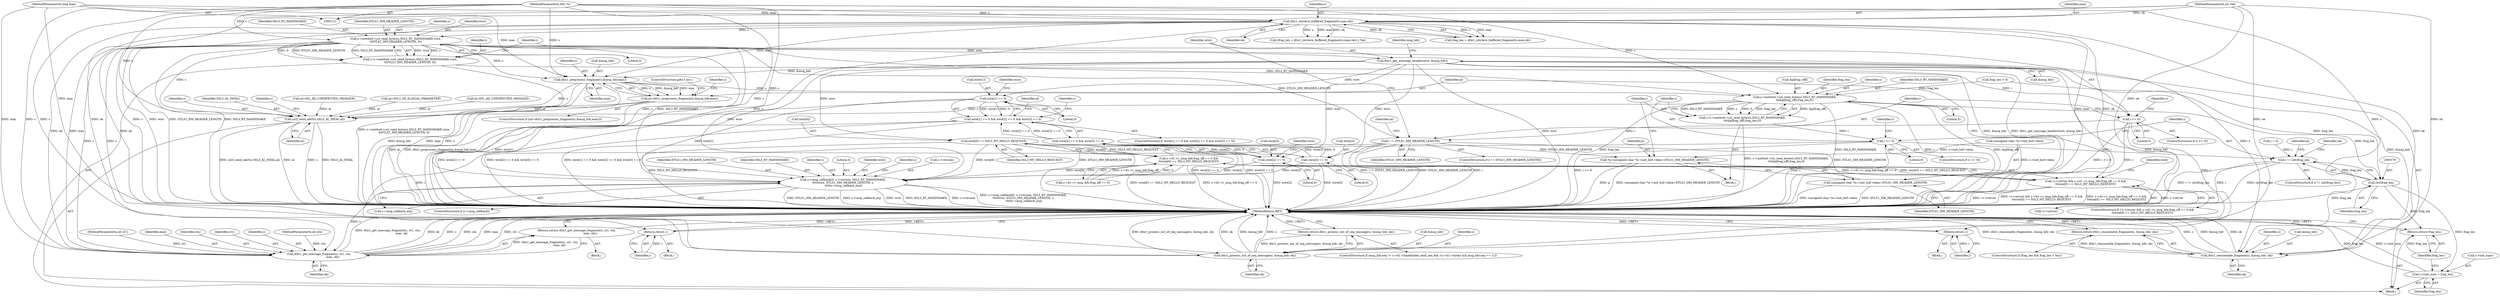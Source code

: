 digraph "0_openssl_d3152655d5319ce883c8e3ac4b99f8de4c59d846@API" {
"1000141" [label="(Call,s->method->ssl_read_bytes(s,SSL3_RT_HANDSHAKE,wire,\n\t\tDTLS1_HM_HEADER_LENGTH, 0))"];
"1000130" [label="(Call,dtls1_retrieve_buffered_fragment(s,max,ok))"];
"1000113" [label="(MethodParameterIn,SSL *s)"];
"1000116" [label="(MethodParameterIn,long max)"];
"1000117" [label="(MethodParameterIn,int *ok)"];
"1000139" [label="(Call,i=s->method->ssl_read_bytes(s,SSL3_RT_HANDSHAKE,wire,\n\t\tDTLS1_HM_HEADER_LENGTH, 0))"];
"1000148" [label="(Call,i <= 0)"];
"1000161" [label="(Return,return i;)"];
"1000164" [label="(Call,i != DTLS1_HM_HEADER_LENGTH)"];
"1000280" [label="(Call,s->msg_callback(0, s->version, SSL3_RT_HANDSHAKE, \n\t\t\t\t\twire, DTLS1_HM_HEADER_LENGTH, s, \n\t\t\t\t\ts->msg_callback_arg))"];
"1000298" [label="(Call,dtls1_get_message_fragment(s, st1, stn,\n                               max, ok))"];
"1000297" [label="(Return,return dtls1_get_message_fragment(s, st1, stn,\n                               max, ok);)"];
"1000333" [label="(Call,*p=(unsigned char *)s->init_buf->data+DTLS1_HM_HEADER_LENGTH)"];
"1000335" [label="(Call,(unsigned char *)s->init_buf->data+DTLS1_HM_HEADER_LENGTH)"];
"1000175" [label="(Call,dtls1_get_message_header(wire, &msg_hdr))"];
"1000203" [label="(Call,dtls1_process_out_of_seq_message(s, &msg_hdr, ok))"];
"1000202" [label="(Return,return dtls1_process_out_of_seq_message(s, &msg_hdr, ok);)"];
"1000230" [label="(Call,dtls1_reassemble_fragment(s, &msg_hdr, ok))"];
"1000229" [label="(Return,return dtls1_reassemble_fragment(s, &msg_hdr, ok);)"];
"1000251" [label="(Call,wire[0] == SSL3_MT_HELLO_REQUEST)"];
"1000241" [label="(Call,s->d1->r_msg_hdr.frag_off == 0 &&\n\t\twire[0] == SSL3_MT_HELLO_REQUEST)"];
"1000236" [label="(Call,!s->server && s->d1->r_msg_hdr.frag_off == 0 &&\n\t\twire[0] == SSL3_MT_HELLO_REQUEST)"];
"1000259" [label="(Call,wire[1] == 0)"];
"1000258" [label="(Call,wire[1] == 0 && wire[2] == 0 && wire[3] == 0)"];
"1000265" [label="(Call,wire[2] == 0)"];
"1000264" [label="(Call,wire[2] == 0 && wire[3] == 0)"];
"1000270" [label="(Call,wire[3] == 0)"];
"1000316" [label="(Call,dtls1_preprocess_fragment(s,&msg_hdr,max))"];
"1000314" [label="(Call,al=dtls1_preprocess_fragment(s,&msg_hdr,max))"];
"1000401" [label="(Call,ssl3_send_alert(s,SSL3_AL_FATAL,al))"];
"1000346" [label="(Call,s->method->ssl_read_bytes(s,SSL3_RT_HANDSHAKE,\n\t\t\t&p[frag_off],frag_len,0))"];
"1000344" [label="(Call,i=s->method->ssl_read_bytes(s,SSL3_RT_HANDSHAKE,\n\t\t\t&p[frag_off],frag_len,0))"];
"1000356" [label="(Call,i <= 0)"];
"1000369" [label="(Return,return i;)"];
"1000376" [label="(Call,i != (int)frag_len)"];
"1000378" [label="(Call,(int)frag_len)"];
"1000393" [label="(Call,s->init_num = frag_len)"];
"1000398" [label="(Return,return frag_len;)"];
"1000177" [label="(Call,&msg_hdr)"];
"1000241" [label="(Call,s->d1->r_msg_hdr.frag_off == 0 &&\n\t\twire[0] == SSL3_MT_HELLO_REQUEST)"];
"1000231" [label="(Identifier,s)"];
"1000269" [label="(Literal,0)"];
"1000229" [label="(Return,return dtls1_reassemble_fragment(s, &msg_hdr, ok);)"];
"1000355" [label="(ControlStructure,if (i <= 0))"];
"1000383" [label="(Identifier,al)"];
"1000114" [label="(MethodParameterIn,int st1)"];
"1000321" [label="(ControlStructure,goto f_err;)"];
"1000347" [label="(Identifier,s)"];
"1000314" [label="(Call,al=dtls1_preprocess_fragment(s,&msg_hdr,max))"];
"1000118" [label="(Block,)"];
"1000266" [label="(Call,wire[2])"];
"1000147" [label="(ControlStructure,if (i <= 0))"];
"1000207" [label="(Identifier,ok)"];
"1000133" [label="(Identifier,ok)"];
"1000344" [label="(Call,i=s->method->ssl_read_bytes(s,SSL3_RT_HANDSHAKE,\n\t\t\t&p[frag_off],frag_len,0))"];
"1000404" [label="(Identifier,al)"];
"1000348" [label="(Identifier,SSL3_RT_HANDSHAKE)"];
"1000331" [label="(Block,)"];
"1000278" [label="(Identifier,s)"];
"1000289" [label="(Call,s->msg_callback_arg)"];
"1000149" [label="(Identifier,i)"];
"1000370" [label="(Identifier,i)"];
"1000161" [label="(Return,return i;)"];
"1000132" [label="(Identifier,max)"];
"1000259" [label="(Call,wire[1] == 0)"];
"1000127" [label="(Call,(frag_len = dtls1_retrieve_buffered_fragment(s,max,ok)) || *ok)"];
"1000234" [label="(Identifier,ok)"];
"1000317" [label="(Identifier,s)"];
"1000356" [label="(Call,i <= 0)"];
"1000333" [label="(Call,*p=(unsigned char *)s->init_buf->data+DTLS1_HM_HEADER_LENGTH)"];
"1000257" [label="(ControlStructure,if (wire[1] == 0 && wire[2] == 0 && wire[3] == 0))"];
"1000271" [label="(Call,wire[3])"];
"1000316" [label="(Call,dtls1_preprocess_fragment(s,&msg_hdr,max))"];
"1000146" [label="(Literal,0)"];
"1000343" [label="(Identifier,DTLS1_HM_HEADER_LENGTH)"];
"1000377" [label="(Identifier,i)"];
"1000275" [label="(Block,)"];
"1000328" [label="(Call,frag_len > 0)"];
"1000394" [label="(Call,s->init_num)"];
"1000176" [label="(Identifier,wire)"];
"1000242" [label="(Call,s->d1->r_msg_hdr.frag_off == 0)"];
"1000230" [label="(Call,dtls1_reassemble_fragment(s, &msg_hdr, ok))"];
"1000280" [label="(Call,s->msg_callback(0, s->version, SSL3_RT_HANDSHAKE, \n\t\t\t\t\twire, DTLS1_HM_HEADER_LENGTH, s, \n\t\t\t\t\ts->msg_callback_arg))"];
"1000116" [label="(MethodParameterIn,long max)"];
"1000403" [label="(Identifier,SSL3_AL_FATAL)"];
"1000179" [label="(ControlStructure,if (msg_hdr.seq != s->d1->handshake_read_seq && !(s->d1->listen && msg_hdr.seq == 1)))"];
"1000393" [label="(Call,s->init_num = frag_len)"];
"1000144" [label="(Identifier,wire)"];
"1000303" [label="(Identifier,ok)"];
"1000128" [label="(Call,frag_len = dtls1_retrieve_buffered_fragment(s,max,ok))"];
"1000398" [label="(Return,return frag_len;)"];
"1000205" [label="(Call,&msg_hdr)"];
"1000407" [label="(Identifier,s)"];
"1000313" [label="(ControlStructure,if ((al=dtls1_preprocess_fragment(s,&msg_hdr,max))))"];
"1000203" [label="(Call,dtls1_process_out_of_seq_message(s, &msg_hdr, ok))"];
"1000335" [label="(Call,(unsigned char *)s->init_buf->data+DTLS1_HM_HEADER_LENGTH)"];
"1000287" [label="(Identifier,DTLS1_HM_HEADER_LENGTH)"];
"1000131" [label="(Identifier,s)"];
"1000264" [label="(Call,wire[2] == 0 && wire[3] == 0)"];
"1000334" [label="(Identifier,p)"];
"1000261" [label="(Identifier,wire)"];
"1000358" [label="(Literal,0)"];
"1000162" [label="(Identifier,i)"];
"1000202" [label="(Return,return dtls1_process_out_of_seq_message(s, &msg_hdr, ok);)"];
"1000143" [label="(Identifier,SSL3_RT_HANDSHAKE)"];
"1000302" [label="(Identifier,max)"];
"1000130" [label="(Call,dtls1_retrieve_buffered_fragment(s,max,ok))"];
"1000285" [label="(Identifier,SSL3_RT_HANDSHAKE)"];
"1000175" [label="(Call,dtls1_get_message_header(wire, &msg_hdr))"];
"1000141" [label="(Call,s->method->ssl_read_bytes(s,SSL3_RT_HANDSHAKE,wire,\n\t\tDTLS1_HM_HEADER_LENGTH, 0))"];
"1000117" [label="(MethodParameterIn,int *ok)"];
"1000376" [label="(Call,i != (int)frag_len)"];
"1000140" [label="(Identifier,i)"];
"1000301" [label="(Identifier,stn)"];
"1000260" [label="(Call,wire[1])"];
"1000397" [label="(Identifier,frag_len)"];
"1000345" [label="(Identifier,i)"];
"1000288" [label="(Identifier,s)"];
"1000139" [label="(Call,i=s->method->ssl_read_bytes(s,SSL3_RT_HANDSHAKE,wire,\n\t\tDTLS1_HM_HEADER_LENGTH, 0))"];
"1000232" [label="(Call,&msg_hdr)"];
"1000380" [label="(Identifier,frag_len)"];
"1000183" [label="(Identifier,msg_hdr)"];
"1000251" [label="(Call,wire[0] == SSL3_MT_HELLO_REQUEST)"];
"1000307" [label="(Identifier,al)"];
"1000318" [label="(Call,&msg_hdr)"];
"1000324" [label="(Identifier,s)"];
"1000148" [label="(Call,i <= 0)"];
"1000270" [label="(Call,wire[3] == 0)"];
"1000375" [label="(ControlStructure,if (i != (int)frag_len))"];
"1000154" [label="(Identifier,s)"];
"1000315" [label="(Identifier,al)"];
"1000306" [label="(Call,al=SSL_AD_UNEXPECTED_MESSAGE)"];
"1000362" [label="(Identifier,s)"];
"1000267" [label="(Identifier,wire)"];
"1000391" [label="(Identifier,ok)"];
"1000417" [label="(MethodReturn,RET)"];
"1000265" [label="(Call,wire[2] == 0)"];
"1000204" [label="(Identifier,s)"];
"1000382" [label="(Call,al=SSL3_AD_ILLEGAL_PARAMETER)"];
"1000399" [label="(Identifier,frag_len)"];
"1000168" [label="(Call,al=SSL_AD_UNEXPECTED_MESSAGE)"];
"1000297" [label="(Return,return dtls1_get_message_fragment(s, st1, stn,\n                               max, ok);)"];
"1000298" [label="(Call,dtls1_get_message_fragment(s, st1, stn,\n                               max, ok))"];
"1000272" [label="(Identifier,wire)"];
"1000258" [label="(Call,wire[1] == 0 && wire[2] == 0 && wire[3] == 0)"];
"1000349" [label="(Call,&p[frag_off])"];
"1000165" [label="(Identifier,i)"];
"1000346" [label="(Call,s->method->ssl_read_bytes(s,SSL3_RT_HANDSHAKE,\n\t\t\t&p[frag_off],frag_len,0))"];
"1000300" [label="(Identifier,st1)"];
"1000281" [label="(Literal,0)"];
"1000164" [label="(Call,i != DTLS1_HM_HEADER_LENGTH)"];
"1000401" [label="(Call,ssl3_send_alert(s,SSL3_AL_FATAL,al))"];
"1000276" [label="(ControlStructure,if (s->msg_callback))"];
"1000357" [label="(Identifier,i)"];
"1000299" [label="(Identifier,s)"];
"1000223" [label="(ControlStructure,if (frag_len && frag_len < len))"];
"1000237" [label="(Call,!s->server)"];
"1000169" [label="(Identifier,al)"];
"1000113" [label="(MethodParameterIn,SSL *s)"];
"1000235" [label="(ControlStructure,if (!s->server && s->d1->r_msg_hdr.frag_off == 0 &&\n\t\twire[0] == SSL3_MT_HELLO_REQUEST))"];
"1000145" [label="(Identifier,DTLS1_HM_HEADER_LENGTH)"];
"1000263" [label="(Literal,0)"];
"1000274" [label="(Literal,0)"];
"1000166" [label="(Identifier,DTLS1_HM_HEADER_LENGTH)"];
"1000336" [label="(Call,(unsigned char *)s->init_buf->data)"];
"1000286" [label="(Identifier,wire)"];
"1000252" [label="(Call,wire[0])"];
"1000354" [label="(Literal,0)"];
"1000294" [label="(Identifier,s)"];
"1000151" [label="(Block,)"];
"1000369" [label="(Return,return i;)"];
"1000150" [label="(Literal,0)"];
"1000372" [label="(Call,i = 0)"];
"1000236" [label="(Call,!s->server && s->d1->r_msg_hdr.frag_off == 0 &&\n\t\twire[0] == SSL3_MT_HELLO_REQUEST)"];
"1000115" [label="(MethodParameterIn,int stn)"];
"1000402" [label="(Identifier,s)"];
"1000142" [label="(Identifier,s)"];
"1000282" [label="(Call,s->version)"];
"1000359" [label="(Block,)"];
"1000353" [label="(Identifier,frag_len)"];
"1000378" [label="(Call,(int)frag_len)"];
"1000320" [label="(Identifier,max)"];
"1000255" [label="(Identifier,SSL3_MT_HELLO_REQUEST)"];
"1000163" [label="(ControlStructure,if (i != DTLS1_HM_HEADER_LENGTH))"];
"1000141" -> "1000139"  [label="AST: "];
"1000141" -> "1000146"  [label="CFG: "];
"1000142" -> "1000141"  [label="AST: "];
"1000143" -> "1000141"  [label="AST: "];
"1000144" -> "1000141"  [label="AST: "];
"1000145" -> "1000141"  [label="AST: "];
"1000146" -> "1000141"  [label="AST: "];
"1000139" -> "1000141"  [label="CFG: "];
"1000141" -> "1000417"  [label="DDG: s"];
"1000141" -> "1000417"  [label="DDG: wire"];
"1000141" -> "1000417"  [label="DDG: DTLS1_HM_HEADER_LENGTH"];
"1000141" -> "1000417"  [label="DDG: SSL3_RT_HANDSHAKE"];
"1000141" -> "1000139"  [label="DDG: wire"];
"1000141" -> "1000139"  [label="DDG: s"];
"1000141" -> "1000139"  [label="DDG: 0"];
"1000141" -> "1000139"  [label="DDG: DTLS1_HM_HEADER_LENGTH"];
"1000141" -> "1000139"  [label="DDG: SSL3_RT_HANDSHAKE"];
"1000130" -> "1000141"  [label="DDG: s"];
"1000113" -> "1000141"  [label="DDG: s"];
"1000141" -> "1000164"  [label="DDG: DTLS1_HM_HEADER_LENGTH"];
"1000141" -> "1000175"  [label="DDG: wire"];
"1000141" -> "1000203"  [label="DDG: s"];
"1000141" -> "1000230"  [label="DDG: s"];
"1000141" -> "1000280"  [label="DDG: SSL3_RT_HANDSHAKE"];
"1000141" -> "1000280"  [label="DDG: s"];
"1000141" -> "1000298"  [label="DDG: s"];
"1000141" -> "1000316"  [label="DDG: s"];
"1000141" -> "1000346"  [label="DDG: SSL3_RT_HANDSHAKE"];
"1000141" -> "1000401"  [label="DDG: s"];
"1000130" -> "1000128"  [label="AST: "];
"1000130" -> "1000133"  [label="CFG: "];
"1000131" -> "1000130"  [label="AST: "];
"1000132" -> "1000130"  [label="AST: "];
"1000133" -> "1000130"  [label="AST: "];
"1000128" -> "1000130"  [label="CFG: "];
"1000130" -> "1000417"  [label="DDG: max"];
"1000130" -> "1000417"  [label="DDG: ok"];
"1000130" -> "1000417"  [label="DDG: s"];
"1000130" -> "1000127"  [label="DDG: s"];
"1000130" -> "1000127"  [label="DDG: max"];
"1000130" -> "1000127"  [label="DDG: ok"];
"1000130" -> "1000128"  [label="DDG: s"];
"1000130" -> "1000128"  [label="DDG: max"];
"1000130" -> "1000128"  [label="DDG: ok"];
"1000113" -> "1000130"  [label="DDG: s"];
"1000116" -> "1000130"  [label="DDG: max"];
"1000117" -> "1000130"  [label="DDG: ok"];
"1000130" -> "1000203"  [label="DDG: ok"];
"1000130" -> "1000230"  [label="DDG: ok"];
"1000130" -> "1000298"  [label="DDG: max"];
"1000130" -> "1000298"  [label="DDG: ok"];
"1000130" -> "1000316"  [label="DDG: max"];
"1000113" -> "1000112"  [label="AST: "];
"1000113" -> "1000417"  [label="DDG: s"];
"1000113" -> "1000203"  [label="DDG: s"];
"1000113" -> "1000230"  [label="DDG: s"];
"1000113" -> "1000280"  [label="DDG: s"];
"1000113" -> "1000298"  [label="DDG: s"];
"1000113" -> "1000316"  [label="DDG: s"];
"1000113" -> "1000346"  [label="DDG: s"];
"1000113" -> "1000401"  [label="DDG: s"];
"1000116" -> "1000112"  [label="AST: "];
"1000116" -> "1000417"  [label="DDG: max"];
"1000116" -> "1000298"  [label="DDG: max"];
"1000116" -> "1000316"  [label="DDG: max"];
"1000117" -> "1000112"  [label="AST: "];
"1000117" -> "1000417"  [label="DDG: ok"];
"1000117" -> "1000203"  [label="DDG: ok"];
"1000117" -> "1000230"  [label="DDG: ok"];
"1000117" -> "1000298"  [label="DDG: ok"];
"1000139" -> "1000118"  [label="AST: "];
"1000140" -> "1000139"  [label="AST: "];
"1000149" -> "1000139"  [label="CFG: "];
"1000139" -> "1000417"  [label="DDG: s->method->ssl_read_bytes(s,SSL3_RT_HANDSHAKE,wire,\n\t\tDTLS1_HM_HEADER_LENGTH, 0)"];
"1000139" -> "1000148"  [label="DDG: i"];
"1000148" -> "1000147"  [label="AST: "];
"1000148" -> "1000150"  [label="CFG: "];
"1000149" -> "1000148"  [label="AST: "];
"1000150" -> "1000148"  [label="AST: "];
"1000154" -> "1000148"  [label="CFG: "];
"1000165" -> "1000148"  [label="CFG: "];
"1000148" -> "1000417"  [label="DDG: i"];
"1000148" -> "1000417"  [label="DDG: i <= 0"];
"1000148" -> "1000161"  [label="DDG: i"];
"1000148" -> "1000164"  [label="DDG: i"];
"1000161" -> "1000151"  [label="AST: "];
"1000161" -> "1000162"  [label="CFG: "];
"1000162" -> "1000161"  [label="AST: "];
"1000417" -> "1000161"  [label="CFG: "];
"1000161" -> "1000417"  [label="DDG: <RET>"];
"1000162" -> "1000161"  [label="DDG: i"];
"1000164" -> "1000163"  [label="AST: "];
"1000164" -> "1000166"  [label="CFG: "];
"1000165" -> "1000164"  [label="AST: "];
"1000166" -> "1000164"  [label="AST: "];
"1000169" -> "1000164"  [label="CFG: "];
"1000176" -> "1000164"  [label="CFG: "];
"1000164" -> "1000417"  [label="DDG: i != DTLS1_HM_HEADER_LENGTH"];
"1000164" -> "1000417"  [label="DDG: DTLS1_HM_HEADER_LENGTH"];
"1000164" -> "1000417"  [label="DDG: i"];
"1000164" -> "1000280"  [label="DDG: DTLS1_HM_HEADER_LENGTH"];
"1000164" -> "1000333"  [label="DDG: DTLS1_HM_HEADER_LENGTH"];
"1000164" -> "1000335"  [label="DDG: DTLS1_HM_HEADER_LENGTH"];
"1000280" -> "1000276"  [label="AST: "];
"1000280" -> "1000289"  [label="CFG: "];
"1000281" -> "1000280"  [label="AST: "];
"1000282" -> "1000280"  [label="AST: "];
"1000285" -> "1000280"  [label="AST: "];
"1000286" -> "1000280"  [label="AST: "];
"1000287" -> "1000280"  [label="AST: "];
"1000288" -> "1000280"  [label="AST: "];
"1000289" -> "1000280"  [label="AST: "];
"1000294" -> "1000280"  [label="CFG: "];
"1000280" -> "1000417"  [label="DDG: wire"];
"1000280" -> "1000417"  [label="DDG: SSL3_RT_HANDSHAKE"];
"1000280" -> "1000417"  [label="DDG: s->version"];
"1000280" -> "1000417"  [label="DDG: s->msg_callback(0, s->version, SSL3_RT_HANDSHAKE, \n\t\t\t\t\twire, DTLS1_HM_HEADER_LENGTH, s, \n\t\t\t\t\ts->msg_callback_arg)"];
"1000280" -> "1000417"  [label="DDG: DTLS1_HM_HEADER_LENGTH"];
"1000280" -> "1000417"  [label="DDG: s->msg_callback_arg"];
"1000259" -> "1000280"  [label="DDG: wire[1]"];
"1000251" -> "1000280"  [label="DDG: wire[0]"];
"1000175" -> "1000280"  [label="DDG: wire"];
"1000265" -> "1000280"  [label="DDG: wire[2]"];
"1000270" -> "1000280"  [label="DDG: wire[3]"];
"1000280" -> "1000298"  [label="DDG: s"];
"1000298" -> "1000297"  [label="AST: "];
"1000298" -> "1000303"  [label="CFG: "];
"1000299" -> "1000298"  [label="AST: "];
"1000300" -> "1000298"  [label="AST: "];
"1000301" -> "1000298"  [label="AST: "];
"1000302" -> "1000298"  [label="AST: "];
"1000303" -> "1000298"  [label="AST: "];
"1000297" -> "1000298"  [label="CFG: "];
"1000298" -> "1000417"  [label="DDG: dtls1_get_message_fragment(s, st1, stn,\n                               max, ok)"];
"1000298" -> "1000417"  [label="DDG: ok"];
"1000298" -> "1000417"  [label="DDG: s"];
"1000298" -> "1000417"  [label="DDG: stn"];
"1000298" -> "1000417"  [label="DDG: max"];
"1000298" -> "1000417"  [label="DDG: st1"];
"1000298" -> "1000297"  [label="DDG: dtls1_get_message_fragment(s, st1, stn,\n                               max, ok)"];
"1000115" -> "1000298"  [label="DDG: stn"];
"1000114" -> "1000298"  [label="DDG: st1"];
"1000297" -> "1000275"  [label="AST: "];
"1000417" -> "1000297"  [label="CFG: "];
"1000297" -> "1000417"  [label="DDG: <RET>"];
"1000333" -> "1000331"  [label="AST: "];
"1000333" -> "1000335"  [label="CFG: "];
"1000334" -> "1000333"  [label="AST: "];
"1000335" -> "1000333"  [label="AST: "];
"1000345" -> "1000333"  [label="CFG: "];
"1000333" -> "1000417"  [label="DDG: p"];
"1000333" -> "1000417"  [label="DDG: (unsigned char *)s->init_buf->data+DTLS1_HM_HEADER_LENGTH"];
"1000336" -> "1000333"  [label="DDG: s->init_buf->data"];
"1000335" -> "1000343"  [label="CFG: "];
"1000336" -> "1000335"  [label="AST: "];
"1000343" -> "1000335"  [label="AST: "];
"1000335" -> "1000417"  [label="DDG: (unsigned char *)s->init_buf->data"];
"1000335" -> "1000417"  [label="DDG: DTLS1_HM_HEADER_LENGTH"];
"1000336" -> "1000335"  [label="DDG: s->init_buf->data"];
"1000175" -> "1000118"  [label="AST: "];
"1000175" -> "1000177"  [label="CFG: "];
"1000176" -> "1000175"  [label="AST: "];
"1000177" -> "1000175"  [label="AST: "];
"1000183" -> "1000175"  [label="CFG: "];
"1000175" -> "1000417"  [label="DDG: wire"];
"1000175" -> "1000417"  [label="DDG: &msg_hdr"];
"1000175" -> "1000417"  [label="DDG: dtls1_get_message_header(wire, &msg_hdr)"];
"1000175" -> "1000203"  [label="DDG: &msg_hdr"];
"1000175" -> "1000230"  [label="DDG: &msg_hdr"];
"1000175" -> "1000251"  [label="DDG: wire"];
"1000175" -> "1000259"  [label="DDG: wire"];
"1000175" -> "1000265"  [label="DDG: wire"];
"1000175" -> "1000270"  [label="DDG: wire"];
"1000175" -> "1000316"  [label="DDG: &msg_hdr"];
"1000203" -> "1000202"  [label="AST: "];
"1000203" -> "1000207"  [label="CFG: "];
"1000204" -> "1000203"  [label="AST: "];
"1000205" -> "1000203"  [label="AST: "];
"1000207" -> "1000203"  [label="AST: "];
"1000202" -> "1000203"  [label="CFG: "];
"1000203" -> "1000417"  [label="DDG: dtls1_process_out_of_seq_message(s, &msg_hdr, ok)"];
"1000203" -> "1000417"  [label="DDG: ok"];
"1000203" -> "1000417"  [label="DDG: &msg_hdr"];
"1000203" -> "1000417"  [label="DDG: s"];
"1000203" -> "1000202"  [label="DDG: dtls1_process_out_of_seq_message(s, &msg_hdr, ok)"];
"1000202" -> "1000179"  [label="AST: "];
"1000417" -> "1000202"  [label="CFG: "];
"1000202" -> "1000417"  [label="DDG: <RET>"];
"1000230" -> "1000229"  [label="AST: "];
"1000230" -> "1000234"  [label="CFG: "];
"1000231" -> "1000230"  [label="AST: "];
"1000232" -> "1000230"  [label="AST: "];
"1000234" -> "1000230"  [label="AST: "];
"1000229" -> "1000230"  [label="CFG: "];
"1000230" -> "1000417"  [label="DDG: s"];
"1000230" -> "1000417"  [label="DDG: &msg_hdr"];
"1000230" -> "1000417"  [label="DDG: ok"];
"1000230" -> "1000417"  [label="DDG: dtls1_reassemble_fragment(s, &msg_hdr, ok)"];
"1000230" -> "1000229"  [label="DDG: dtls1_reassemble_fragment(s, &msg_hdr, ok)"];
"1000229" -> "1000223"  [label="AST: "];
"1000417" -> "1000229"  [label="CFG: "];
"1000229" -> "1000417"  [label="DDG: <RET>"];
"1000251" -> "1000241"  [label="AST: "];
"1000251" -> "1000255"  [label="CFG: "];
"1000252" -> "1000251"  [label="AST: "];
"1000255" -> "1000251"  [label="AST: "];
"1000241" -> "1000251"  [label="CFG: "];
"1000251" -> "1000417"  [label="DDG: SSL3_MT_HELLO_REQUEST"];
"1000251" -> "1000417"  [label="DDG: wire[0]"];
"1000251" -> "1000241"  [label="DDG: wire[0]"];
"1000251" -> "1000241"  [label="DDG: SSL3_MT_HELLO_REQUEST"];
"1000241" -> "1000236"  [label="AST: "];
"1000241" -> "1000242"  [label="CFG: "];
"1000242" -> "1000241"  [label="AST: "];
"1000236" -> "1000241"  [label="CFG: "];
"1000241" -> "1000417"  [label="DDG: wire[0] == SSL3_MT_HELLO_REQUEST"];
"1000241" -> "1000417"  [label="DDG: s->d1->r_msg_hdr.frag_off == 0"];
"1000241" -> "1000236"  [label="DDG: s->d1->r_msg_hdr.frag_off == 0"];
"1000241" -> "1000236"  [label="DDG: wire[0] == SSL3_MT_HELLO_REQUEST"];
"1000242" -> "1000241"  [label="DDG: s->d1->r_msg_hdr.frag_off"];
"1000242" -> "1000241"  [label="DDG: 0"];
"1000236" -> "1000235"  [label="AST: "];
"1000236" -> "1000237"  [label="CFG: "];
"1000237" -> "1000236"  [label="AST: "];
"1000261" -> "1000236"  [label="CFG: "];
"1000315" -> "1000236"  [label="CFG: "];
"1000236" -> "1000417"  [label="DDG: !s->server"];
"1000236" -> "1000417"  [label="DDG: !s->server && s->d1->r_msg_hdr.frag_off == 0 &&\n\t\twire[0] == SSL3_MT_HELLO_REQUEST"];
"1000236" -> "1000417"  [label="DDG: s->d1->r_msg_hdr.frag_off == 0 &&\n\t\twire[0] == SSL3_MT_HELLO_REQUEST"];
"1000237" -> "1000236"  [label="DDG: s->server"];
"1000259" -> "1000258"  [label="AST: "];
"1000259" -> "1000263"  [label="CFG: "];
"1000260" -> "1000259"  [label="AST: "];
"1000263" -> "1000259"  [label="AST: "];
"1000267" -> "1000259"  [label="CFG: "];
"1000258" -> "1000259"  [label="CFG: "];
"1000259" -> "1000417"  [label="DDG: wire[1]"];
"1000259" -> "1000258"  [label="DDG: wire[1]"];
"1000259" -> "1000258"  [label="DDG: 0"];
"1000258" -> "1000257"  [label="AST: "];
"1000258" -> "1000264"  [label="CFG: "];
"1000264" -> "1000258"  [label="AST: "];
"1000278" -> "1000258"  [label="CFG: "];
"1000307" -> "1000258"  [label="CFG: "];
"1000258" -> "1000417"  [label="DDG: wire[1] == 0"];
"1000258" -> "1000417"  [label="DDG: wire[2] == 0 && wire[3] == 0"];
"1000258" -> "1000417"  [label="DDG: wire[1] == 0 && wire[2] == 0 && wire[3] == 0"];
"1000264" -> "1000258"  [label="DDG: wire[2] == 0"];
"1000264" -> "1000258"  [label="DDG: wire[3] == 0"];
"1000265" -> "1000264"  [label="AST: "];
"1000265" -> "1000269"  [label="CFG: "];
"1000266" -> "1000265"  [label="AST: "];
"1000269" -> "1000265"  [label="AST: "];
"1000272" -> "1000265"  [label="CFG: "];
"1000264" -> "1000265"  [label="CFG: "];
"1000265" -> "1000417"  [label="DDG: wire[2]"];
"1000265" -> "1000264"  [label="DDG: wire[2]"];
"1000265" -> "1000264"  [label="DDG: 0"];
"1000264" -> "1000270"  [label="CFG: "];
"1000270" -> "1000264"  [label="AST: "];
"1000264" -> "1000417"  [label="DDG: wire[2] == 0"];
"1000264" -> "1000417"  [label="DDG: wire[3] == 0"];
"1000270" -> "1000264"  [label="DDG: wire[3]"];
"1000270" -> "1000264"  [label="DDG: 0"];
"1000270" -> "1000274"  [label="CFG: "];
"1000271" -> "1000270"  [label="AST: "];
"1000274" -> "1000270"  [label="AST: "];
"1000270" -> "1000417"  [label="DDG: wire[3]"];
"1000316" -> "1000314"  [label="AST: "];
"1000316" -> "1000320"  [label="CFG: "];
"1000317" -> "1000316"  [label="AST: "];
"1000318" -> "1000316"  [label="AST: "];
"1000320" -> "1000316"  [label="AST: "];
"1000314" -> "1000316"  [label="CFG: "];
"1000316" -> "1000417"  [label="DDG: &msg_hdr"];
"1000316" -> "1000417"  [label="DDG: max"];
"1000316" -> "1000417"  [label="DDG: s"];
"1000316" -> "1000314"  [label="DDG: s"];
"1000316" -> "1000314"  [label="DDG: &msg_hdr"];
"1000316" -> "1000314"  [label="DDG: max"];
"1000316" -> "1000346"  [label="DDG: s"];
"1000316" -> "1000401"  [label="DDG: s"];
"1000314" -> "1000313"  [label="AST: "];
"1000315" -> "1000314"  [label="AST: "];
"1000321" -> "1000314"  [label="CFG: "];
"1000324" -> "1000314"  [label="CFG: "];
"1000314" -> "1000417"  [label="DDG: al"];
"1000314" -> "1000417"  [label="DDG: dtls1_preprocess_fragment(s,&msg_hdr,max)"];
"1000314" -> "1000401"  [label="DDG: al"];
"1000401" -> "1000118"  [label="AST: "];
"1000401" -> "1000404"  [label="CFG: "];
"1000402" -> "1000401"  [label="AST: "];
"1000403" -> "1000401"  [label="AST: "];
"1000404" -> "1000401"  [label="AST: "];
"1000407" -> "1000401"  [label="CFG: "];
"1000401" -> "1000417"  [label="DDG: ssl3_send_alert(s,SSL3_AL_FATAL,al)"];
"1000401" -> "1000417"  [label="DDG: al"];
"1000401" -> "1000417"  [label="DDG: s"];
"1000401" -> "1000417"  [label="DDG: SSL3_AL_FATAL"];
"1000346" -> "1000401"  [label="DDG: s"];
"1000168" -> "1000401"  [label="DDG: al"];
"1000306" -> "1000401"  [label="DDG: al"];
"1000382" -> "1000401"  [label="DDG: al"];
"1000346" -> "1000344"  [label="AST: "];
"1000346" -> "1000354"  [label="CFG: "];
"1000347" -> "1000346"  [label="AST: "];
"1000348" -> "1000346"  [label="AST: "];
"1000349" -> "1000346"  [label="AST: "];
"1000353" -> "1000346"  [label="AST: "];
"1000354" -> "1000346"  [label="AST: "];
"1000344" -> "1000346"  [label="CFG: "];
"1000346" -> "1000417"  [label="DDG: &p[frag_off]"];
"1000346" -> "1000417"  [label="DDG: frag_len"];
"1000346" -> "1000417"  [label="DDG: SSL3_RT_HANDSHAKE"];
"1000346" -> "1000417"  [label="DDG: s"];
"1000346" -> "1000344"  [label="DDG: &p[frag_off]"];
"1000346" -> "1000344"  [label="DDG: SSL3_RT_HANDSHAKE"];
"1000346" -> "1000344"  [label="DDG: s"];
"1000346" -> "1000344"  [label="DDG: 0"];
"1000346" -> "1000344"  [label="DDG: frag_len"];
"1000328" -> "1000346"  [label="DDG: frag_len"];
"1000346" -> "1000378"  [label="DDG: frag_len"];
"1000344" -> "1000331"  [label="AST: "];
"1000345" -> "1000344"  [label="AST: "];
"1000357" -> "1000344"  [label="CFG: "];
"1000344" -> "1000417"  [label="DDG: s->method->ssl_read_bytes(s,SSL3_RT_HANDSHAKE,\n\t\t\t&p[frag_off],frag_len,0)"];
"1000344" -> "1000356"  [label="DDG: i"];
"1000356" -> "1000355"  [label="AST: "];
"1000356" -> "1000358"  [label="CFG: "];
"1000357" -> "1000356"  [label="AST: "];
"1000358" -> "1000356"  [label="AST: "];
"1000362" -> "1000356"  [label="CFG: "];
"1000377" -> "1000356"  [label="CFG: "];
"1000356" -> "1000417"  [label="DDG: i <= 0"];
"1000356" -> "1000417"  [label="DDG: i"];
"1000356" -> "1000369"  [label="DDG: i"];
"1000356" -> "1000376"  [label="DDG: i"];
"1000369" -> "1000359"  [label="AST: "];
"1000369" -> "1000370"  [label="CFG: "];
"1000370" -> "1000369"  [label="AST: "];
"1000417" -> "1000369"  [label="CFG: "];
"1000369" -> "1000417"  [label="DDG: <RET>"];
"1000370" -> "1000369"  [label="DDG: i"];
"1000376" -> "1000375"  [label="AST: "];
"1000376" -> "1000378"  [label="CFG: "];
"1000377" -> "1000376"  [label="AST: "];
"1000378" -> "1000376"  [label="AST: "];
"1000383" -> "1000376"  [label="CFG: "];
"1000391" -> "1000376"  [label="CFG: "];
"1000376" -> "1000417"  [label="DDG: i != (int)frag_len"];
"1000376" -> "1000417"  [label="DDG: i"];
"1000376" -> "1000417"  [label="DDG: (int)frag_len"];
"1000372" -> "1000376"  [label="DDG: i"];
"1000378" -> "1000376"  [label="DDG: frag_len"];
"1000378" -> "1000380"  [label="CFG: "];
"1000379" -> "1000378"  [label="AST: "];
"1000380" -> "1000378"  [label="AST: "];
"1000378" -> "1000417"  [label="DDG: frag_len"];
"1000328" -> "1000378"  [label="DDG: frag_len"];
"1000378" -> "1000393"  [label="DDG: frag_len"];
"1000378" -> "1000398"  [label="DDG: frag_len"];
"1000393" -> "1000118"  [label="AST: "];
"1000393" -> "1000397"  [label="CFG: "];
"1000394" -> "1000393"  [label="AST: "];
"1000397" -> "1000393"  [label="AST: "];
"1000399" -> "1000393"  [label="CFG: "];
"1000393" -> "1000417"  [label="DDG: frag_len"];
"1000393" -> "1000417"  [label="DDG: s->init_num"];
"1000398" -> "1000118"  [label="AST: "];
"1000398" -> "1000399"  [label="CFG: "];
"1000399" -> "1000398"  [label="AST: "];
"1000417" -> "1000398"  [label="CFG: "];
"1000398" -> "1000417"  [label="DDG: <RET>"];
"1000399" -> "1000398"  [label="DDG: frag_len"];
}
